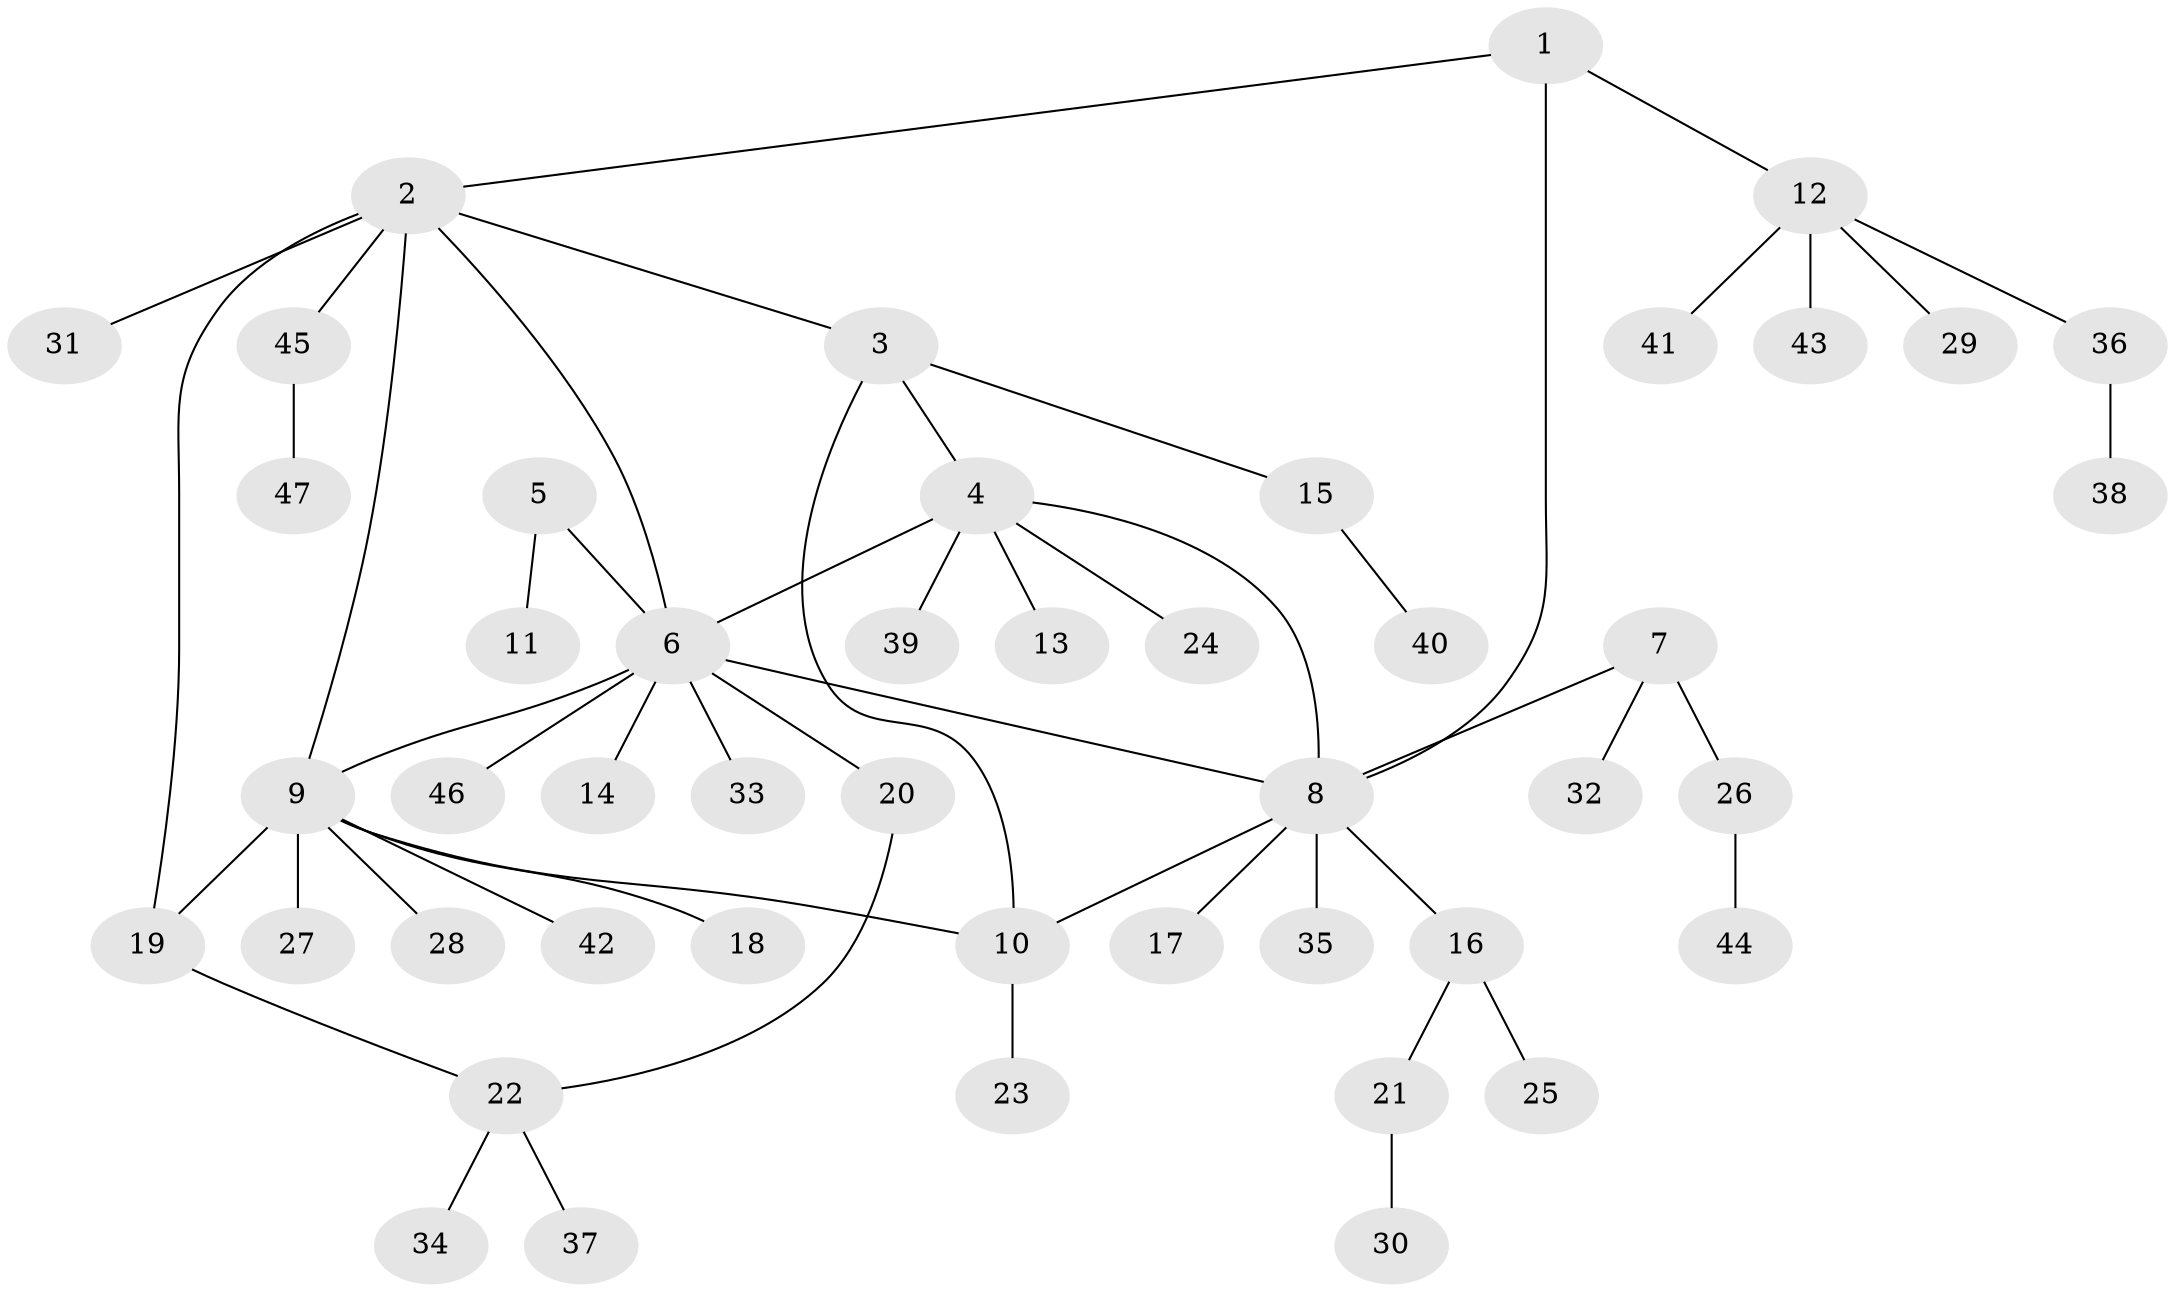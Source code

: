 // Generated by graph-tools (version 1.1) at 2025/37/03/09/25 02:37:15]
// undirected, 47 vertices, 54 edges
graph export_dot {
graph [start="1"]
  node [color=gray90,style=filled];
  1;
  2;
  3;
  4;
  5;
  6;
  7;
  8;
  9;
  10;
  11;
  12;
  13;
  14;
  15;
  16;
  17;
  18;
  19;
  20;
  21;
  22;
  23;
  24;
  25;
  26;
  27;
  28;
  29;
  30;
  31;
  32;
  33;
  34;
  35;
  36;
  37;
  38;
  39;
  40;
  41;
  42;
  43;
  44;
  45;
  46;
  47;
  1 -- 2;
  1 -- 8;
  1 -- 12;
  2 -- 3;
  2 -- 6;
  2 -- 9;
  2 -- 19;
  2 -- 31;
  2 -- 45;
  3 -- 4;
  3 -- 10;
  3 -- 15;
  4 -- 6;
  4 -- 8;
  4 -- 13;
  4 -- 24;
  4 -- 39;
  5 -- 6;
  5 -- 11;
  6 -- 8;
  6 -- 9;
  6 -- 14;
  6 -- 20;
  6 -- 33;
  6 -- 46;
  7 -- 8;
  7 -- 26;
  7 -- 32;
  8 -- 10;
  8 -- 16;
  8 -- 17;
  8 -- 35;
  9 -- 10;
  9 -- 18;
  9 -- 19;
  9 -- 27;
  9 -- 28;
  9 -- 42;
  10 -- 23;
  12 -- 29;
  12 -- 36;
  12 -- 41;
  12 -- 43;
  15 -- 40;
  16 -- 21;
  16 -- 25;
  19 -- 22;
  20 -- 22;
  21 -- 30;
  22 -- 34;
  22 -- 37;
  26 -- 44;
  36 -- 38;
  45 -- 47;
}
